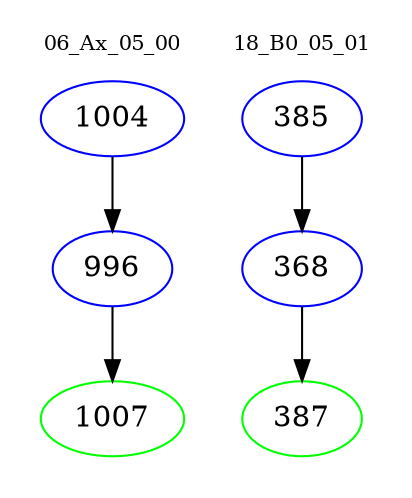 digraph{
subgraph cluster_0 {
color = white
label = "06_Ax_05_00";
fontsize=10;
T0_1004 [label="1004", color="blue"]
T0_1004 -> T0_996 [color="black"]
T0_996 [label="996", color="blue"]
T0_996 -> T0_1007 [color="black"]
T0_1007 [label="1007", color="green"]
}
subgraph cluster_1 {
color = white
label = "18_B0_05_01";
fontsize=10;
T1_385 [label="385", color="blue"]
T1_385 -> T1_368 [color="black"]
T1_368 [label="368", color="blue"]
T1_368 -> T1_387 [color="black"]
T1_387 [label="387", color="green"]
}
}
